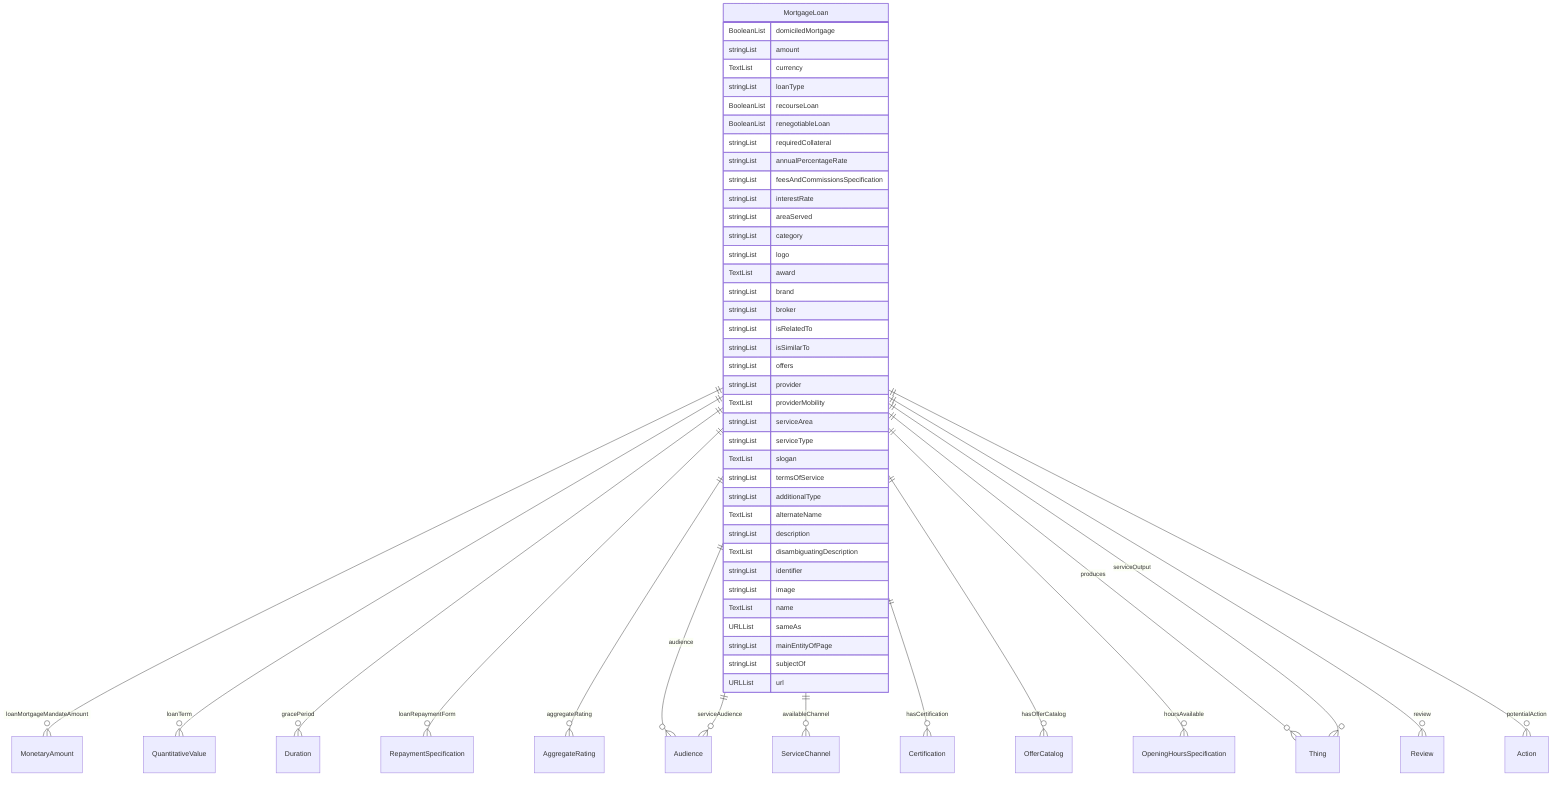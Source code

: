 erDiagram
MortgageLoan {
    BooleanList domiciledMortgage  
    stringList amount  
    TextList currency  
    stringList loanType  
    BooleanList recourseLoan  
    BooleanList renegotiableLoan  
    stringList requiredCollateral  
    stringList annualPercentageRate  
    stringList feesAndCommissionsSpecification  
    stringList interestRate  
    stringList areaServed  
    stringList category  
    stringList logo  
    TextList award  
    stringList brand  
    stringList broker  
    stringList isRelatedTo  
    stringList isSimilarTo  
    stringList offers  
    stringList provider  
    TextList providerMobility  
    stringList serviceArea  
    stringList serviceType  
    TextList slogan  
    stringList termsOfService  
    stringList additionalType  
    TextList alternateName  
    stringList description  
    TextList disambiguatingDescription  
    stringList identifier  
    stringList image  
    TextList name  
    URLList sameAs  
    stringList mainEntityOfPage  
    stringList subjectOf  
    URLList url  
}

MortgageLoan ||--}o MonetaryAmount : "loanMortgageMandateAmount"
MortgageLoan ||--}o QuantitativeValue : "loanTerm"
MortgageLoan ||--}o Duration : "gracePeriod"
MortgageLoan ||--}o RepaymentSpecification : "loanRepaymentForm"
MortgageLoan ||--}o AggregateRating : "aggregateRating"
MortgageLoan ||--}o Audience : "audience"
MortgageLoan ||--}o ServiceChannel : "availableChannel"
MortgageLoan ||--}o Certification : "hasCertification"
MortgageLoan ||--}o OfferCatalog : "hasOfferCatalog"
MortgageLoan ||--}o OpeningHoursSpecification : "hoursAvailable"
MortgageLoan ||--}o Thing : "produces"
MortgageLoan ||--}o Review : "review"
MortgageLoan ||--}o Audience : "serviceAudience"
MortgageLoan ||--}o Thing : "serviceOutput"
MortgageLoan ||--}o Action : "potentialAction"